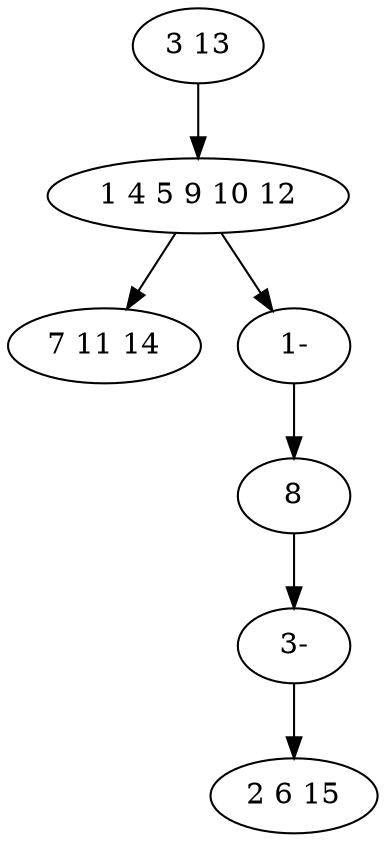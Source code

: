 digraph true_tree {
	"0" -> "1"
	"1" -> "2"
	"1" -> "6"
	"3" -> "5"
	"5" -> "4"
	"6" -> "3"
	"0" [label="3 13"];
	"1" [label="1 4 5 9 10 12"];
	"2" [label="7 11 14"];
	"3" [label="8"];
	"4" [label="2 6 15"];
	"5" [label="3-"];
	"6" [label="1-"];
}
